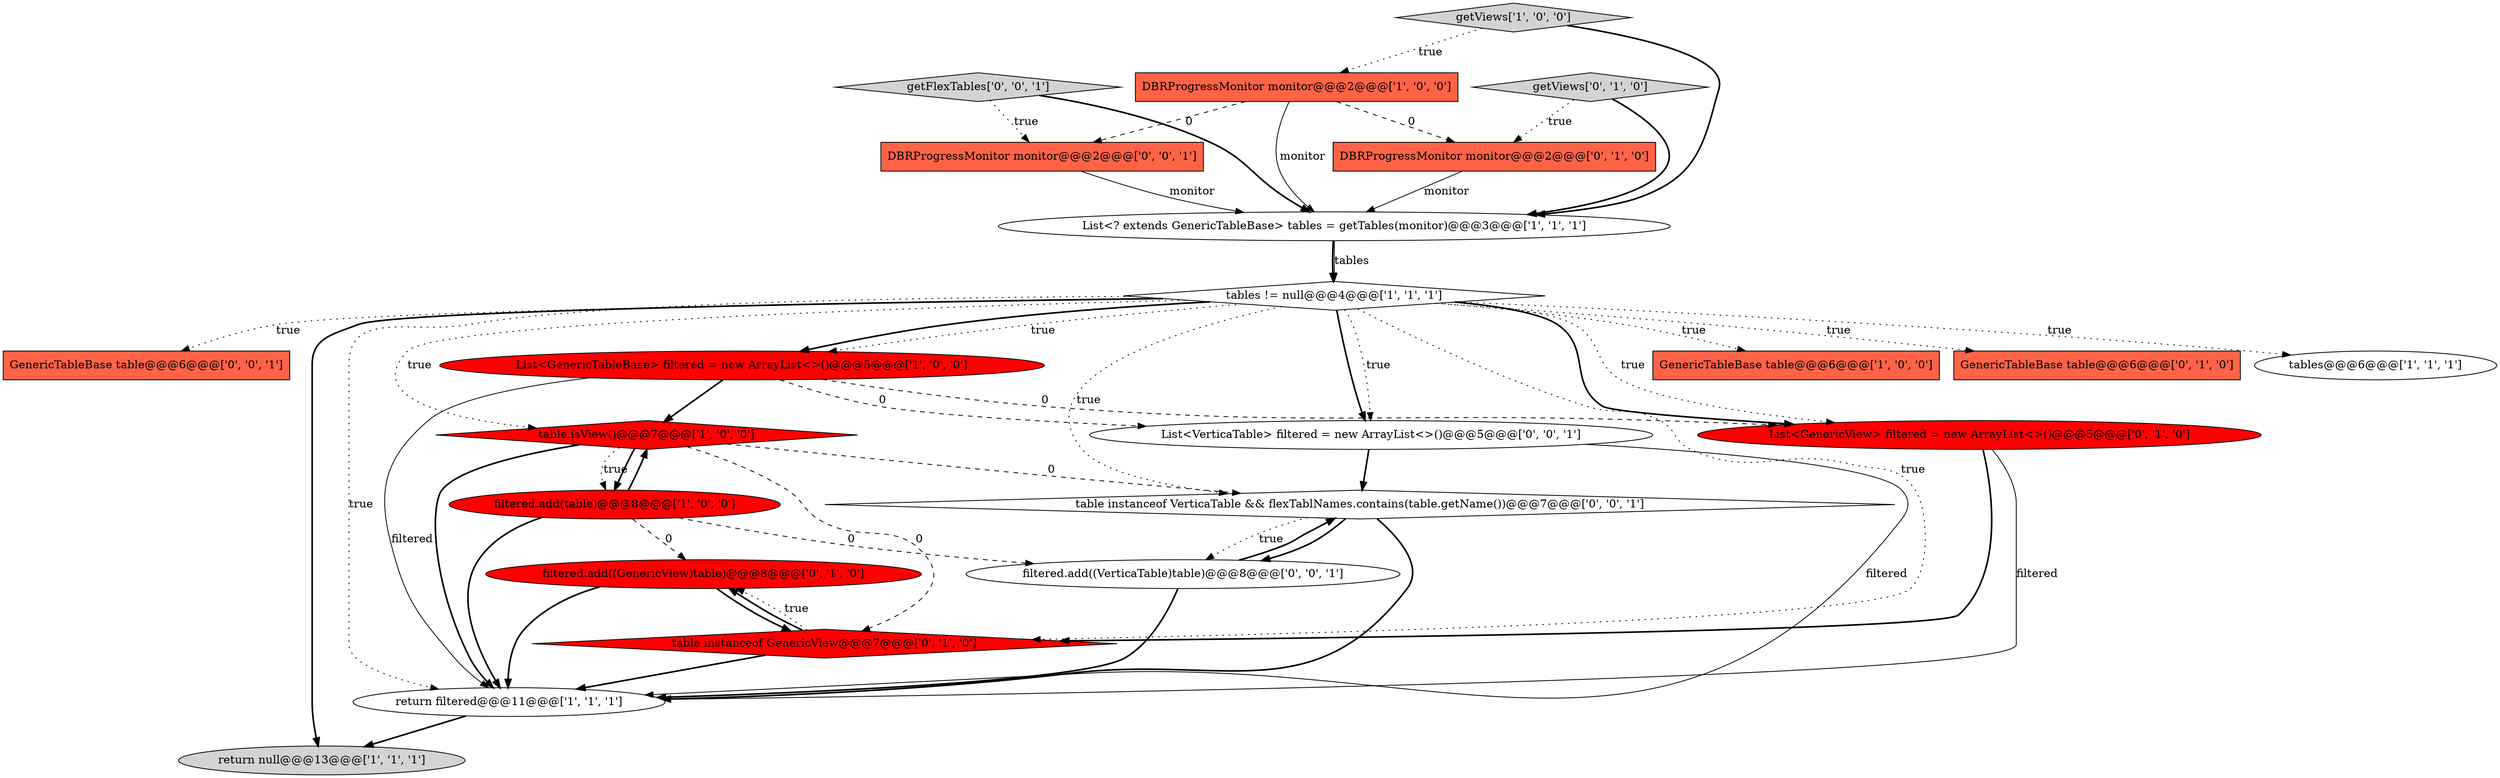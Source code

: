 digraph {
10 [style = filled, label = "tables != null@@@4@@@['1', '1', '1']", fillcolor = white, shape = diamond image = "AAA0AAABBB1BBB"];
5 [style = filled, label = "filtered.add(table)@@@8@@@['1', '0', '0']", fillcolor = red, shape = ellipse image = "AAA1AAABBB1BBB"];
21 [style = filled, label = "DBRProgressMonitor monitor@@@2@@@['0', '0', '1']", fillcolor = tomato, shape = box image = "AAA0AAABBB3BBB"];
18 [style = filled, label = "GenericTableBase table@@@6@@@['0', '0', '1']", fillcolor = tomato, shape = box image = "AAA0AAABBB3BBB"];
17 [style = filled, label = "filtered.add((VerticaTable)table)@@@8@@@['0', '0', '1']", fillcolor = white, shape = ellipse image = "AAA0AAABBB3BBB"];
12 [style = filled, label = "filtered.add((GenericView)table)@@@8@@@['0', '1', '0']", fillcolor = red, shape = ellipse image = "AAA1AAABBB2BBB"];
19 [style = filled, label = "table instanceof VerticaTable && flexTablNames.contains(table.getName())@@@7@@@['0', '0', '1']", fillcolor = white, shape = diamond image = "AAA0AAABBB3BBB"];
0 [style = filled, label = "table.isView()@@@7@@@['1', '0', '0']", fillcolor = red, shape = diamond image = "AAA1AAABBB1BBB"];
3 [style = filled, label = "GenericTableBase table@@@6@@@['1', '0', '0']", fillcolor = tomato, shape = box image = "AAA0AAABBB1BBB"];
7 [style = filled, label = "List<? extends GenericTableBase> tables = getTables(monitor)@@@3@@@['1', '1', '1']", fillcolor = white, shape = ellipse image = "AAA0AAABBB1BBB"];
9 [style = filled, label = "return filtered@@@11@@@['1', '1', '1']", fillcolor = white, shape = ellipse image = "AAA0AAABBB1BBB"];
16 [style = filled, label = "DBRProgressMonitor monitor@@@2@@@['0', '1', '0']", fillcolor = tomato, shape = box image = "AAA1AAABBB2BBB"];
11 [style = filled, label = "table instanceof GenericView@@@7@@@['0', '1', '0']", fillcolor = red, shape = diamond image = "AAA1AAABBB2BBB"];
22 [style = filled, label = "List<VerticaTable> filtered = new ArrayList<>()@@@5@@@['0', '0', '1']", fillcolor = white, shape = ellipse image = "AAA0AAABBB3BBB"];
2 [style = filled, label = "getViews['1', '0', '0']", fillcolor = lightgray, shape = diamond image = "AAA0AAABBB1BBB"];
15 [style = filled, label = "GenericTableBase table@@@6@@@['0', '1', '0']", fillcolor = tomato, shape = box image = "AAA0AAABBB2BBB"];
20 [style = filled, label = "getFlexTables['0', '0', '1']", fillcolor = lightgray, shape = diamond image = "AAA0AAABBB3BBB"];
4 [style = filled, label = "List<GenericTableBase> filtered = new ArrayList<>()@@@5@@@['1', '0', '0']", fillcolor = red, shape = ellipse image = "AAA1AAABBB1BBB"];
6 [style = filled, label = "DBRProgressMonitor monitor@@@2@@@['1', '0', '0']", fillcolor = tomato, shape = box image = "AAA1AAABBB1BBB"];
13 [style = filled, label = "getViews['0', '1', '0']", fillcolor = lightgray, shape = diamond image = "AAA0AAABBB2BBB"];
8 [style = filled, label = "tables@@@6@@@['1', '1', '1']", fillcolor = white, shape = ellipse image = "AAA0AAABBB1BBB"];
14 [style = filled, label = "List<GenericView> filtered = new ArrayList<>()@@@5@@@['0', '1', '0']", fillcolor = red, shape = ellipse image = "AAA1AAABBB2BBB"];
1 [style = filled, label = "return null@@@13@@@['1', '1', '1']", fillcolor = lightgray, shape = ellipse image = "AAA0AAABBB1BBB"];
10->18 [style = dotted, label="true"];
10->22 [style = bold, label=""];
6->21 [style = dashed, label="0"];
10->8 [style = dotted, label="true"];
13->16 [style = dotted, label="true"];
0->9 [style = bold, label=""];
5->12 [style = dashed, label="0"];
0->5 [style = dotted, label="true"];
16->7 [style = solid, label="monitor"];
5->9 [style = bold, label=""];
22->19 [style = bold, label=""];
10->14 [style = bold, label=""];
7->10 [style = bold, label=""];
19->17 [style = dotted, label="true"];
0->19 [style = dashed, label="0"];
17->9 [style = bold, label=""];
11->12 [style = dotted, label="true"];
12->11 [style = bold, label=""];
10->3 [style = dotted, label="true"];
14->9 [style = solid, label="filtered"];
11->12 [style = bold, label=""];
0->11 [style = dashed, label="0"];
22->9 [style = solid, label="filtered"];
19->17 [style = bold, label=""];
20->21 [style = dotted, label="true"];
4->22 [style = dashed, label="0"];
11->9 [style = bold, label=""];
12->9 [style = bold, label=""];
10->9 [style = dotted, label="true"];
17->19 [style = bold, label=""];
4->0 [style = bold, label=""];
10->14 [style = dotted, label="true"];
10->15 [style = dotted, label="true"];
6->16 [style = dashed, label="0"];
6->7 [style = solid, label="monitor"];
5->17 [style = dashed, label="0"];
5->0 [style = bold, label=""];
19->9 [style = bold, label=""];
10->11 [style = dotted, label="true"];
7->10 [style = solid, label="tables"];
2->6 [style = dotted, label="true"];
13->7 [style = bold, label=""];
10->19 [style = dotted, label="true"];
4->9 [style = solid, label="filtered"];
10->4 [style = bold, label=""];
10->22 [style = dotted, label="true"];
10->0 [style = dotted, label="true"];
4->14 [style = dashed, label="0"];
2->7 [style = bold, label=""];
10->4 [style = dotted, label="true"];
20->7 [style = bold, label=""];
9->1 [style = bold, label=""];
10->1 [style = bold, label=""];
14->11 [style = bold, label=""];
0->5 [style = bold, label=""];
21->7 [style = solid, label="monitor"];
}
